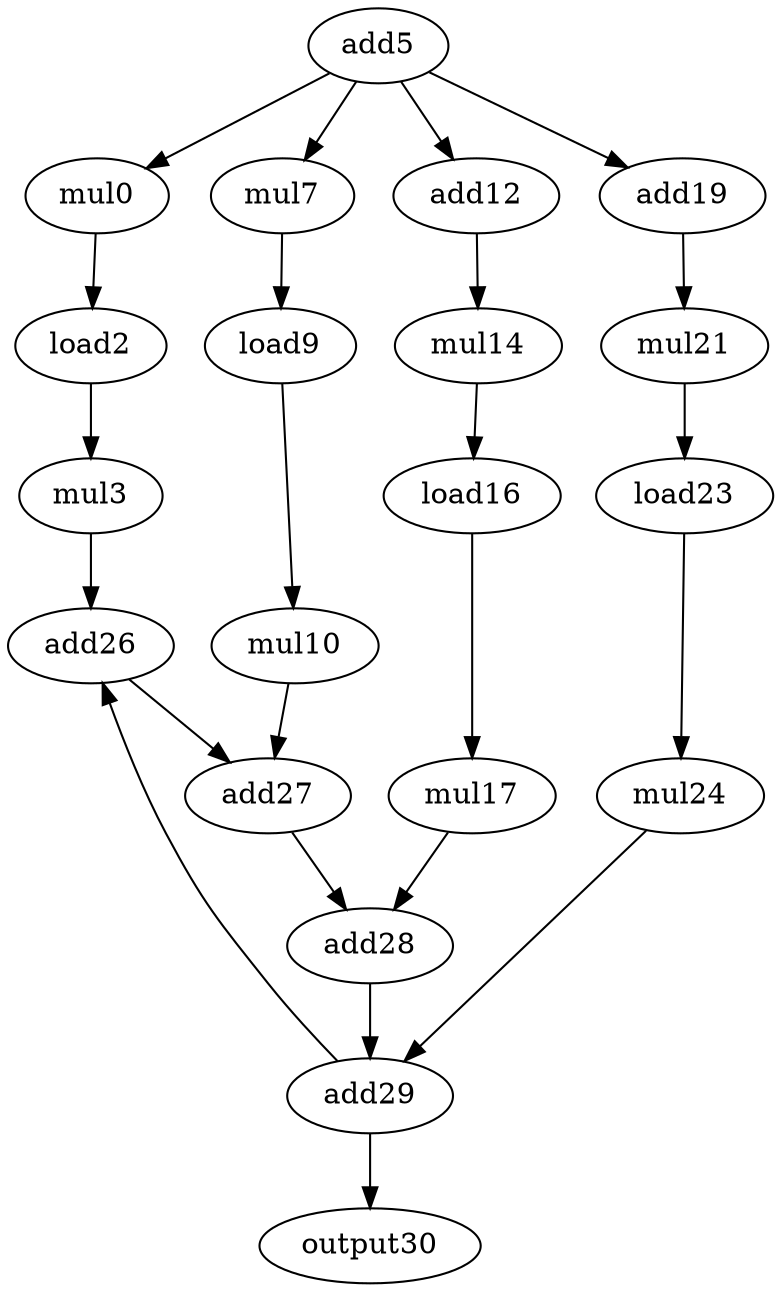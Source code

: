digraph G {
mul0[opcode=mul];
load2[opcode=load];
mul3[opcode=mul];
add5[opcode=add];
mul7[opcode=mul];
load9[opcode=load];
mul10[opcode=mul];
add12[opcode=add];
mul14[opcode=mul];
load16[opcode=load];
mul17[opcode=mul];
add19[opcode=add];
mul21[opcode=mul];
load23[opcode=load];
mul24[opcode=mul];
add26[opcode=add];
add27[opcode=add];
add28[opcode=add];
add29[opcode=add];
output30[opcode=output];
load2->mul3[operand=0]; //load->mul
mul3->add26[operand=0]; //mul->add
add5->mul7[operand=1]; //add->gep_mul
add5->mul0[operand=1]; //add->gep_mul
add5->add12[operand=0]; //add->add
add5->add19[operand=0]; //add->add
load9->mul10[operand=0]; //load->mul
mul10->add27[operand=1]; //mul->add
add12->mul14[operand=1]; //add->gep_mul
load16->mul17[operand=0]; //load->mul
mul17->add28[operand=1]; //mul->add
add19->mul21[operand=1]; //add->gep_mul
load23->mul24[operand=0]; //load->mul
mul24->add29[operand=1]; //mul->add
add26->add27[operand=0]; //add->add
add27->add28[operand=0]; //add->add
add28->add29[operand=0]; //add->add
add29->output30[operand=0]; //add->output
add29->add26[operand=1]; //add->add
mul0->load2[operand=0]; //gep_mul->load
mul7->load9[operand=0]; //gep_mul->load
mul14->load16[operand=0]; //gep_mul->load
mul21->load23[operand=0]; //gep_mul->load
}

